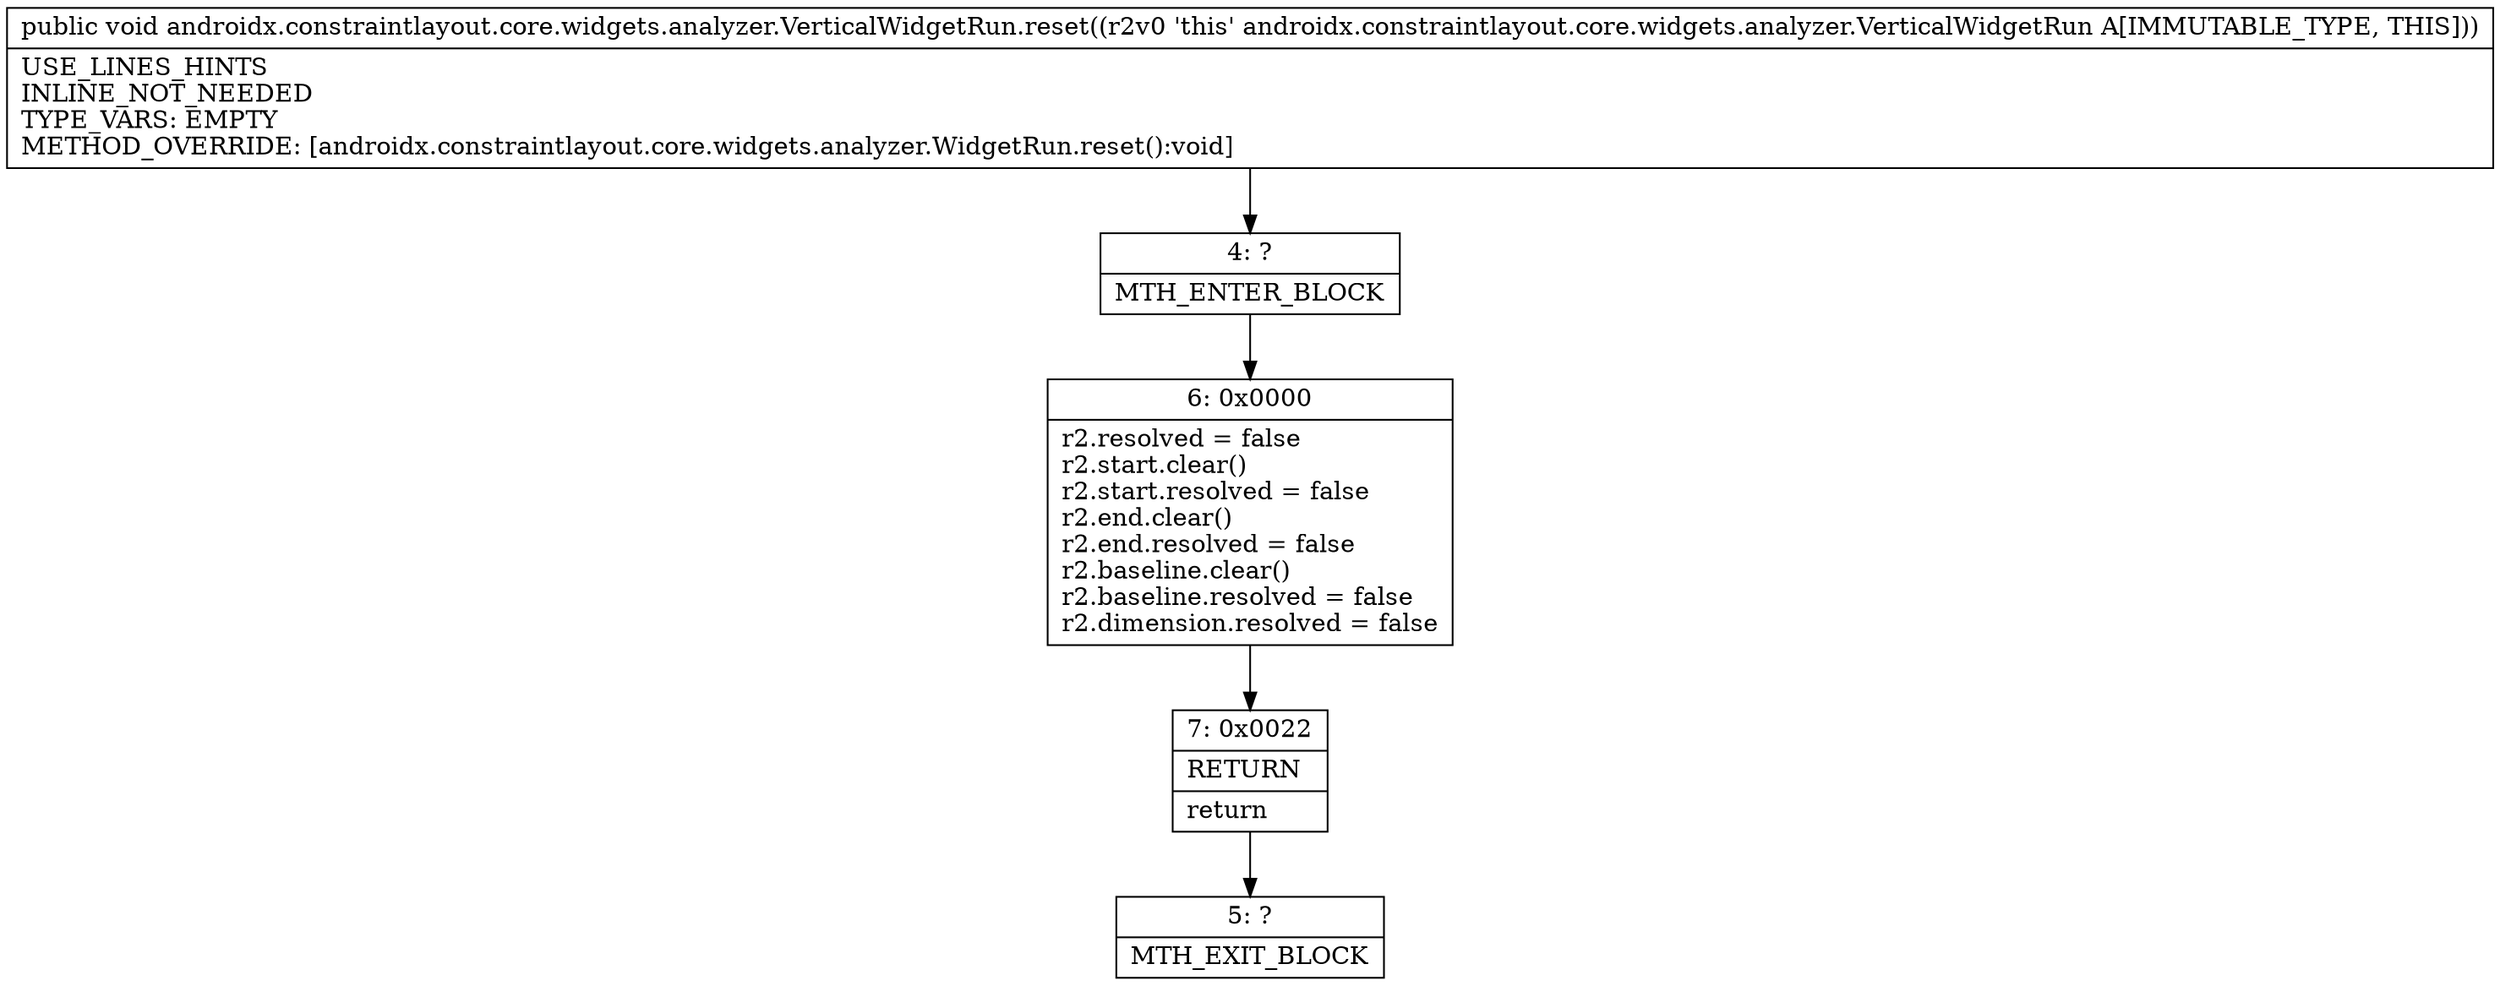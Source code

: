 digraph "CFG forandroidx.constraintlayout.core.widgets.analyzer.VerticalWidgetRun.reset()V" {
Node_4 [shape=record,label="{4\:\ ?|MTH_ENTER_BLOCK\l}"];
Node_6 [shape=record,label="{6\:\ 0x0000|r2.resolved = false\lr2.start.clear()\lr2.start.resolved = false\lr2.end.clear()\lr2.end.resolved = false\lr2.baseline.clear()\lr2.baseline.resolved = false\lr2.dimension.resolved = false\l}"];
Node_7 [shape=record,label="{7\:\ 0x0022|RETURN\l|return\l}"];
Node_5 [shape=record,label="{5\:\ ?|MTH_EXIT_BLOCK\l}"];
MethodNode[shape=record,label="{public void androidx.constraintlayout.core.widgets.analyzer.VerticalWidgetRun.reset((r2v0 'this' androidx.constraintlayout.core.widgets.analyzer.VerticalWidgetRun A[IMMUTABLE_TYPE, THIS]))  | USE_LINES_HINTS\lINLINE_NOT_NEEDED\lTYPE_VARS: EMPTY\lMETHOD_OVERRIDE: [androidx.constraintlayout.core.widgets.analyzer.WidgetRun.reset():void]\l}"];
MethodNode -> Node_4;Node_4 -> Node_6;
Node_6 -> Node_7;
Node_7 -> Node_5;
}

